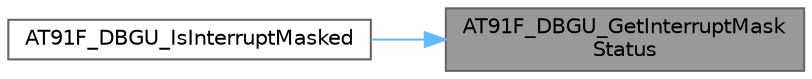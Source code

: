 digraph "AT91F_DBGU_GetInterruptMaskStatus"
{
 // LATEX_PDF_SIZE
  bgcolor="transparent";
  edge [fontname=Helvetica,fontsize=10,labelfontname=Helvetica,labelfontsize=10];
  node [fontname=Helvetica,fontsize=10,shape=box,height=0.2,width=0.4];
  rankdir="RL";
  Node1 [id="Node000001",label="AT91F_DBGU_GetInterruptMask\lStatus",height=0.2,width=0.4,color="gray40", fillcolor="grey60", style="filled", fontcolor="black",tooltip="Return DBGU Interrupt Mask Status."];
  Node1 -> Node2 [id="edge2_Node000001_Node000002",dir="back",color="steelblue1",style="solid",tooltip=" "];
  Node2 [id="Node000002",label="AT91F_DBGU_IsInterruptMasked",height=0.2,width=0.4,color="grey40", fillcolor="white", style="filled",URL="$_g_c_c_2_a_r_m7___a_t91_s_a_m7_s_2lib___a_t91_s_a_m7_x256_8h.html#a9770c26217736b907022264945c36741",tooltip="Test if DBGU Interrupt is Masked."];
}
